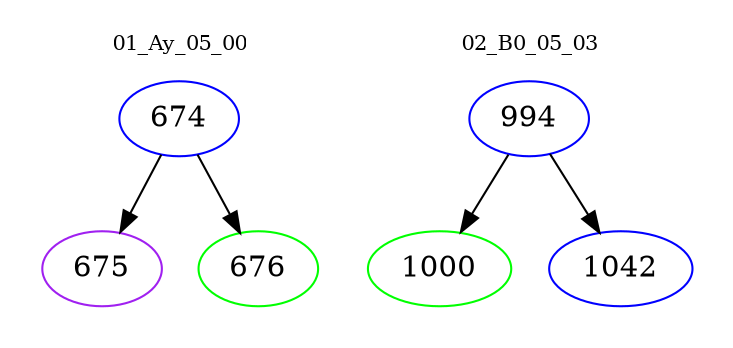 digraph{
subgraph cluster_0 {
color = white
label = "01_Ay_05_00";
fontsize=10;
T0_674 [label="674", color="blue"]
T0_674 -> T0_675 [color="black"]
T0_675 [label="675", color="purple"]
T0_674 -> T0_676 [color="black"]
T0_676 [label="676", color="green"]
}
subgraph cluster_1 {
color = white
label = "02_B0_05_03";
fontsize=10;
T1_994 [label="994", color="blue"]
T1_994 -> T1_1000 [color="black"]
T1_1000 [label="1000", color="green"]
T1_994 -> T1_1042 [color="black"]
T1_1042 [label="1042", color="blue"]
}
}
